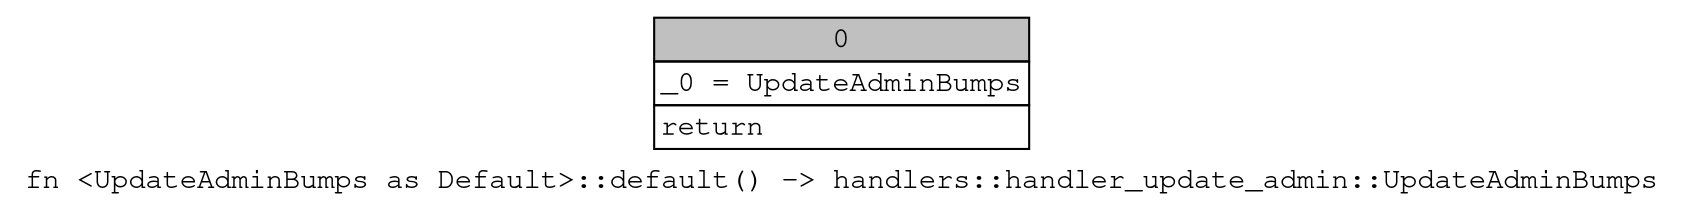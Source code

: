 digraph Mir_0_1238 {
    graph [fontname="Courier, monospace"];
    node [fontname="Courier, monospace"];
    edge [fontname="Courier, monospace"];
    label=<fn &lt;UpdateAdminBumps as Default&gt;::default() -&gt; handlers::handler_update_admin::UpdateAdminBumps<br align="left"/>>;
    bb0__0_1238 [shape="none", label=<<table border="0" cellborder="1" cellspacing="0"><tr><td bgcolor="gray" align="center" colspan="1">0</td></tr><tr><td align="left" balign="left">_0 = UpdateAdminBumps<br/></td></tr><tr><td align="left">return</td></tr></table>>];
}

